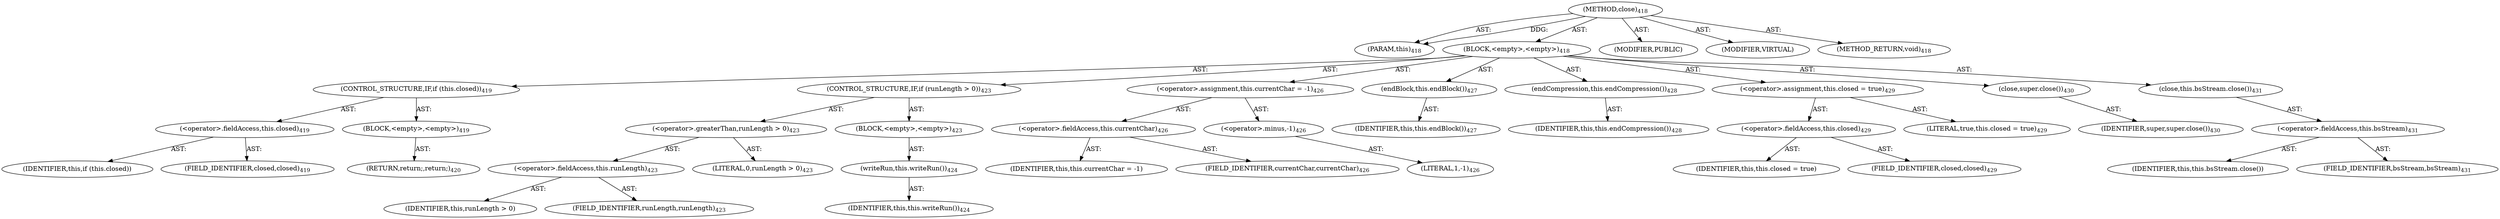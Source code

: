 digraph "close" {  
"111669149704" [label = <(METHOD,close)<SUB>418</SUB>> ]
"115964116995" [label = <(PARAM,this)<SUB>418</SUB>> ]
"25769803826" [label = <(BLOCK,&lt;empty&gt;,&lt;empty&gt;)<SUB>418</SUB>> ]
"47244640299" [label = <(CONTROL_STRUCTURE,IF,if (this.closed))<SUB>419</SUB>> ]
"30064771507" [label = <(&lt;operator&gt;.fieldAccess,this.closed)<SUB>419</SUB>> ]
"68719477136" [label = <(IDENTIFIER,this,if (this.closed))> ]
"55834574938" [label = <(FIELD_IDENTIFIER,closed,closed)<SUB>419</SUB>> ]
"25769803827" [label = <(BLOCK,&lt;empty&gt;,&lt;empty&gt;)<SUB>419</SUB>> ]
"146028888064" [label = <(RETURN,return;,return;)<SUB>420</SUB>> ]
"47244640300" [label = <(CONTROL_STRUCTURE,IF,if (runLength &gt; 0))<SUB>423</SUB>> ]
"30064771508" [label = <(&lt;operator&gt;.greaterThan,runLength &gt; 0)<SUB>423</SUB>> ]
"30064771509" [label = <(&lt;operator&gt;.fieldAccess,this.runLength)<SUB>423</SUB>> ]
"68719477137" [label = <(IDENTIFIER,this,runLength &gt; 0)> ]
"55834574939" [label = <(FIELD_IDENTIFIER,runLength,runLength)<SUB>423</SUB>> ]
"90194313342" [label = <(LITERAL,0,runLength &gt; 0)<SUB>423</SUB>> ]
"25769803828" [label = <(BLOCK,&lt;empty&gt;,&lt;empty&gt;)<SUB>423</SUB>> ]
"30064771510" [label = <(writeRun,this.writeRun())<SUB>424</SUB>> ]
"68719476742" [label = <(IDENTIFIER,this,this.writeRun())<SUB>424</SUB>> ]
"30064771511" [label = <(&lt;operator&gt;.assignment,this.currentChar = -1)<SUB>426</SUB>> ]
"30064771512" [label = <(&lt;operator&gt;.fieldAccess,this.currentChar)<SUB>426</SUB>> ]
"68719477138" [label = <(IDENTIFIER,this,this.currentChar = -1)> ]
"55834574940" [label = <(FIELD_IDENTIFIER,currentChar,currentChar)<SUB>426</SUB>> ]
"30064771513" [label = <(&lt;operator&gt;.minus,-1)<SUB>426</SUB>> ]
"90194313343" [label = <(LITERAL,1,-1)<SUB>426</SUB>> ]
"30064771514" [label = <(endBlock,this.endBlock())<SUB>427</SUB>> ]
"68719476743" [label = <(IDENTIFIER,this,this.endBlock())<SUB>427</SUB>> ]
"30064771515" [label = <(endCompression,this.endCompression())<SUB>428</SUB>> ]
"68719476744" [label = <(IDENTIFIER,this,this.endCompression())<SUB>428</SUB>> ]
"30064771516" [label = <(&lt;operator&gt;.assignment,this.closed = true)<SUB>429</SUB>> ]
"30064771517" [label = <(&lt;operator&gt;.fieldAccess,this.closed)<SUB>429</SUB>> ]
"68719477139" [label = <(IDENTIFIER,this,this.closed = true)> ]
"55834574941" [label = <(FIELD_IDENTIFIER,closed,closed)<SUB>429</SUB>> ]
"90194313344" [label = <(LITERAL,true,this.closed = true)<SUB>429</SUB>> ]
"30064771518" [label = <(close,super.close())<SUB>430</SUB>> ]
"68719477140" [label = <(IDENTIFIER,super,super.close())<SUB>430</SUB>> ]
"30064771519" [label = <(close,this.bsStream.close())<SUB>431</SUB>> ]
"30064771520" [label = <(&lt;operator&gt;.fieldAccess,this.bsStream)<SUB>431</SUB>> ]
"68719477141" [label = <(IDENTIFIER,this,this.bsStream.close())> ]
"55834574942" [label = <(FIELD_IDENTIFIER,bsStream,bsStream)<SUB>431</SUB>> ]
"133143986226" [label = <(MODIFIER,PUBLIC)> ]
"133143986227" [label = <(MODIFIER,VIRTUAL)> ]
"128849018888" [label = <(METHOD_RETURN,void)<SUB>418</SUB>> ]
  "111669149704" -> "115964116995"  [ label = "AST: "] 
  "111669149704" -> "25769803826"  [ label = "AST: "] 
  "111669149704" -> "133143986226"  [ label = "AST: "] 
  "111669149704" -> "133143986227"  [ label = "AST: "] 
  "111669149704" -> "128849018888"  [ label = "AST: "] 
  "25769803826" -> "47244640299"  [ label = "AST: "] 
  "25769803826" -> "47244640300"  [ label = "AST: "] 
  "25769803826" -> "30064771511"  [ label = "AST: "] 
  "25769803826" -> "30064771514"  [ label = "AST: "] 
  "25769803826" -> "30064771515"  [ label = "AST: "] 
  "25769803826" -> "30064771516"  [ label = "AST: "] 
  "25769803826" -> "30064771518"  [ label = "AST: "] 
  "25769803826" -> "30064771519"  [ label = "AST: "] 
  "47244640299" -> "30064771507"  [ label = "AST: "] 
  "47244640299" -> "25769803827"  [ label = "AST: "] 
  "30064771507" -> "68719477136"  [ label = "AST: "] 
  "30064771507" -> "55834574938"  [ label = "AST: "] 
  "25769803827" -> "146028888064"  [ label = "AST: "] 
  "47244640300" -> "30064771508"  [ label = "AST: "] 
  "47244640300" -> "25769803828"  [ label = "AST: "] 
  "30064771508" -> "30064771509"  [ label = "AST: "] 
  "30064771508" -> "90194313342"  [ label = "AST: "] 
  "30064771509" -> "68719477137"  [ label = "AST: "] 
  "30064771509" -> "55834574939"  [ label = "AST: "] 
  "25769803828" -> "30064771510"  [ label = "AST: "] 
  "30064771510" -> "68719476742"  [ label = "AST: "] 
  "30064771511" -> "30064771512"  [ label = "AST: "] 
  "30064771511" -> "30064771513"  [ label = "AST: "] 
  "30064771512" -> "68719477138"  [ label = "AST: "] 
  "30064771512" -> "55834574940"  [ label = "AST: "] 
  "30064771513" -> "90194313343"  [ label = "AST: "] 
  "30064771514" -> "68719476743"  [ label = "AST: "] 
  "30064771515" -> "68719476744"  [ label = "AST: "] 
  "30064771516" -> "30064771517"  [ label = "AST: "] 
  "30064771516" -> "90194313344"  [ label = "AST: "] 
  "30064771517" -> "68719477139"  [ label = "AST: "] 
  "30064771517" -> "55834574941"  [ label = "AST: "] 
  "30064771518" -> "68719477140"  [ label = "AST: "] 
  "30064771519" -> "30064771520"  [ label = "AST: "] 
  "30064771520" -> "68719477141"  [ label = "AST: "] 
  "30064771520" -> "55834574942"  [ label = "AST: "] 
  "111669149704" -> "115964116995"  [ label = "DDG: "] 
}

